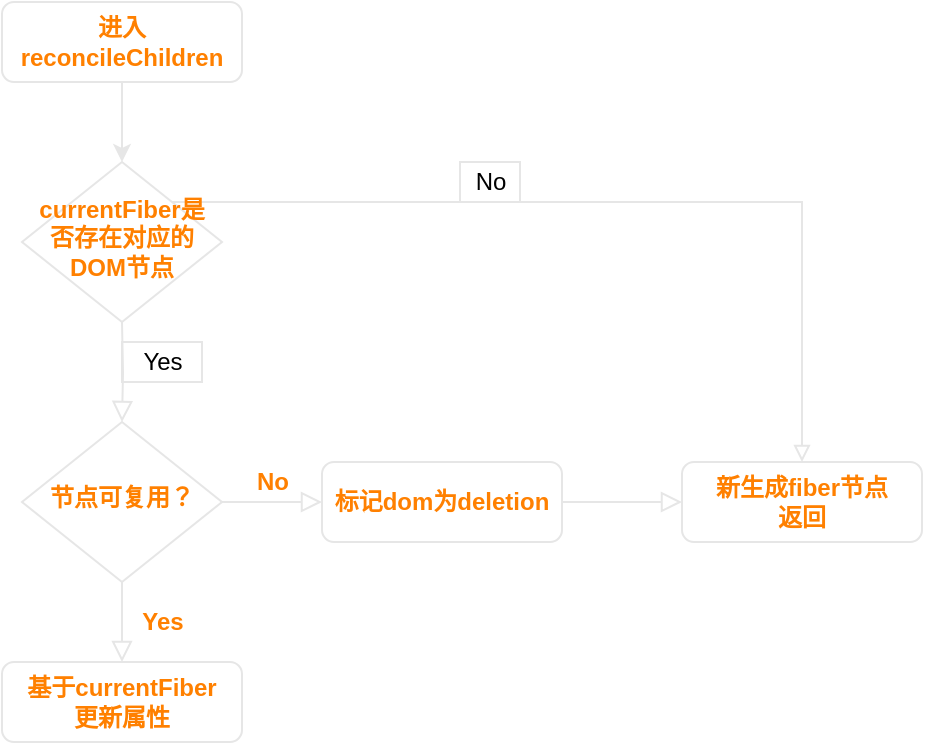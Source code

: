 <mxfile version="14.7.7" type="github">
  <diagram id="C5RBs43oDa-KdzZeNtuy" name="Page-1">
    <mxGraphModel dx="1426" dy="794" grid="1" gridSize="10" guides="1" tooltips="1" connect="1" arrows="1" fold="1" page="1" pageScale="1" pageWidth="827" pageHeight="1169" math="0" shadow="0">
      <root>
        <mxCell id="WIyWlLk6GJQsqaUBKTNV-0" />
        <mxCell id="WIyWlLk6GJQsqaUBKTNV-1" parent="WIyWlLk6GJQsqaUBKTNV-0" />
        <mxCell id="WIyWlLk6GJQsqaUBKTNV-2" value="" style="rounded=0;html=1;jettySize=auto;orthogonalLoop=1;fontSize=12;endArrow=block;endFill=0;endSize=8;strokeWidth=1;shadow=0;labelBackgroundColor=none;edgeStyle=orthogonalEdgeStyle;fontColor=#FF8000;labelBorderColor=none;fontStyle=1;strokeColor=#E6E6E6;" parent="WIyWlLk6GJQsqaUBKTNV-1" target="WIyWlLk6GJQsqaUBKTNV-6" edge="1">
          <mxGeometry relative="1" as="geometry">
            <mxPoint x="230" y="180" as="sourcePoint" />
          </mxGeometry>
        </mxCell>
        <mxCell id="WIyWlLk6GJQsqaUBKTNV-4" value="Yes" style="rounded=0;html=1;jettySize=auto;orthogonalLoop=1;fontSize=12;endArrow=block;endFill=0;endSize=8;strokeWidth=1;shadow=0;labelBackgroundColor=none;edgeStyle=orthogonalEdgeStyle;fontColor=#FF8000;labelBorderColor=none;fontStyle=1;strokeColor=#E6E6E6;" parent="WIyWlLk6GJQsqaUBKTNV-1" source="WIyWlLk6GJQsqaUBKTNV-6" edge="1">
          <mxGeometry y="20" relative="1" as="geometry">
            <mxPoint as="offset" />
            <mxPoint x="230" y="350" as="targetPoint" />
          </mxGeometry>
        </mxCell>
        <mxCell id="WIyWlLk6GJQsqaUBKTNV-5" value="No" style="edgeStyle=orthogonalEdgeStyle;rounded=0;html=1;jettySize=auto;orthogonalLoop=1;fontSize=12;endArrow=block;endFill=0;endSize=8;strokeWidth=1;shadow=0;labelBackgroundColor=none;fontColor=#FF8000;labelBorderColor=none;fontStyle=1;strokeColor=#E6E6E6;" parent="WIyWlLk6GJQsqaUBKTNV-1" source="WIyWlLk6GJQsqaUBKTNV-6" target="WIyWlLk6GJQsqaUBKTNV-7" edge="1">
          <mxGeometry y="10" relative="1" as="geometry">
            <mxPoint as="offset" />
          </mxGeometry>
        </mxCell>
        <mxCell id="WIyWlLk6GJQsqaUBKTNV-6" value="节点可复用？" style="rhombus;whiteSpace=wrap;html=1;shadow=0;fontFamily=Helvetica;fontSize=12;align=center;strokeWidth=1;spacing=6;spacingTop=-4;fontColor=#FF8000;labelBorderColor=none;fontStyle=1;strokeColor=#E6E6E6;" parent="WIyWlLk6GJQsqaUBKTNV-1" vertex="1">
          <mxGeometry x="180" y="230" width="100" height="80" as="geometry" />
        </mxCell>
        <mxCell id="WIyWlLk6GJQsqaUBKTNV-7" value="标记dom为deletion" style="rounded=1;whiteSpace=wrap;html=1;fontSize=12;glass=0;strokeWidth=1;shadow=0;fontColor=#FF8000;labelBorderColor=none;fontStyle=1;strokeColor=#E6E6E6;" parent="WIyWlLk6GJQsqaUBKTNV-1" vertex="1">
          <mxGeometry x="330" y="250" width="120" height="40" as="geometry" />
        </mxCell>
        <mxCell id="WIyWlLk6GJQsqaUBKTNV-12" value="基于currentFiber&lt;br style=&quot;font-size: 12px;&quot;&gt;更新属性" style="rounded=1;whiteSpace=wrap;html=1;fontSize=12;glass=0;strokeWidth=1;shadow=0;fontColor=#FF8000;labelBorderColor=none;fontStyle=1;strokeColor=#E6E6E6;" parent="WIyWlLk6GJQsqaUBKTNV-1" vertex="1">
          <mxGeometry x="170" y="350" width="120" height="40" as="geometry" />
        </mxCell>
        <mxCell id="hAkD_9JBI1G08ZRq-xsy-0" value="新生成fiber节点&lt;br style=&quot;font-size: 12px;&quot;&gt;返回" style="rounded=1;whiteSpace=wrap;html=1;fontSize=12;glass=0;strokeWidth=1;shadow=0;fontColor=#FF8000;labelBorderColor=none;fontStyle=1;strokeColor=#E6E6E6;" parent="WIyWlLk6GJQsqaUBKTNV-1" vertex="1">
          <mxGeometry x="510" y="250" width="120" height="40" as="geometry" />
        </mxCell>
        <mxCell id="hAkD_9JBI1G08ZRq-xsy-2" value="" style="edgeStyle=orthogonalEdgeStyle;rounded=0;html=1;jettySize=auto;orthogonalLoop=1;fontSize=12;endArrow=block;endFill=0;endSize=8;strokeWidth=1;shadow=0;labelBackgroundColor=none;exitX=1;exitY=0.5;exitDx=0;exitDy=0;entryX=0;entryY=0.5;entryDx=0;entryDy=0;fontColor=#FF8000;labelBorderColor=none;fontStyle=1;strokeColor=#E6E6E6;" parent="WIyWlLk6GJQsqaUBKTNV-1" source="WIyWlLk6GJQsqaUBKTNV-7" target="hAkD_9JBI1G08ZRq-xsy-0" edge="1">
          <mxGeometry y="10" relative="1" as="geometry">
            <mxPoint as="offset" />
            <mxPoint x="290" y="280" as="sourcePoint" />
            <mxPoint x="340" y="280" as="targetPoint" />
          </mxGeometry>
        </mxCell>
        <mxCell id="UvvcW8MFTQshwHvYiThW-4" style="edgeStyle=orthogonalEdgeStyle;rounded=0;orthogonalLoop=1;jettySize=auto;html=1;exitX=1;exitY=0;exitDx=0;exitDy=0;endArrow=block;endFill=0;strokeColor=#E6E6E6;" edge="1" parent="WIyWlLk6GJQsqaUBKTNV-1" source="UvvcW8MFTQshwHvYiThW-0" target="hAkD_9JBI1G08ZRq-xsy-0">
          <mxGeometry relative="1" as="geometry" />
        </mxCell>
        <mxCell id="UvvcW8MFTQshwHvYiThW-0" value="currentFiber是否存在对应的DOM节点" style="rhombus;whiteSpace=wrap;html=1;shadow=0;fontFamily=Helvetica;fontSize=12;align=center;strokeWidth=1;spacing=6;spacingTop=-4;fontColor=#FF8000;labelBorderColor=none;fontStyle=1;strokeColor=#E6E6E6;" vertex="1" parent="WIyWlLk6GJQsqaUBKTNV-1">
          <mxGeometry x="180" y="100" width="100" height="80" as="geometry" />
        </mxCell>
        <mxCell id="UvvcW8MFTQshwHvYiThW-3" style="edgeStyle=orthogonalEdgeStyle;rounded=0;orthogonalLoop=1;jettySize=auto;html=1;exitX=0.5;exitY=1;exitDx=0;exitDy=0;entryX=0.5;entryY=0;entryDx=0;entryDy=0;strokeColor=#E6E6E6;" edge="1" parent="WIyWlLk6GJQsqaUBKTNV-1" source="UvvcW8MFTQshwHvYiThW-2" target="UvvcW8MFTQshwHvYiThW-0">
          <mxGeometry relative="1" as="geometry" />
        </mxCell>
        <mxCell id="UvvcW8MFTQshwHvYiThW-2" value="进入reconcileChildren" style="rounded=1;whiteSpace=wrap;html=1;fontSize=12;glass=0;strokeWidth=1;shadow=0;fontColor=#FF8000;labelBorderColor=none;fontStyle=1;strokeColor=#E6E6E6;" vertex="1" parent="WIyWlLk6GJQsqaUBKTNV-1">
          <mxGeometry x="170" y="20" width="120" height="40" as="geometry" />
        </mxCell>
        <mxCell id="UvvcW8MFTQshwHvYiThW-5" value="No" style="text;html=1;align=center;verticalAlign=middle;resizable=0;points=[];autosize=1;strokeColor=#E6E6E6;" vertex="1" parent="WIyWlLk6GJQsqaUBKTNV-1">
          <mxGeometry x="399" y="100" width="30" height="20" as="geometry" />
        </mxCell>
        <mxCell id="UvvcW8MFTQshwHvYiThW-6" value="Yes" style="text;html=1;align=center;verticalAlign=middle;resizable=0;points=[];autosize=1;strokeColor=#E6E6E6;" vertex="1" parent="WIyWlLk6GJQsqaUBKTNV-1">
          <mxGeometry x="230" y="190" width="40" height="20" as="geometry" />
        </mxCell>
      </root>
    </mxGraphModel>
  </diagram>
</mxfile>
